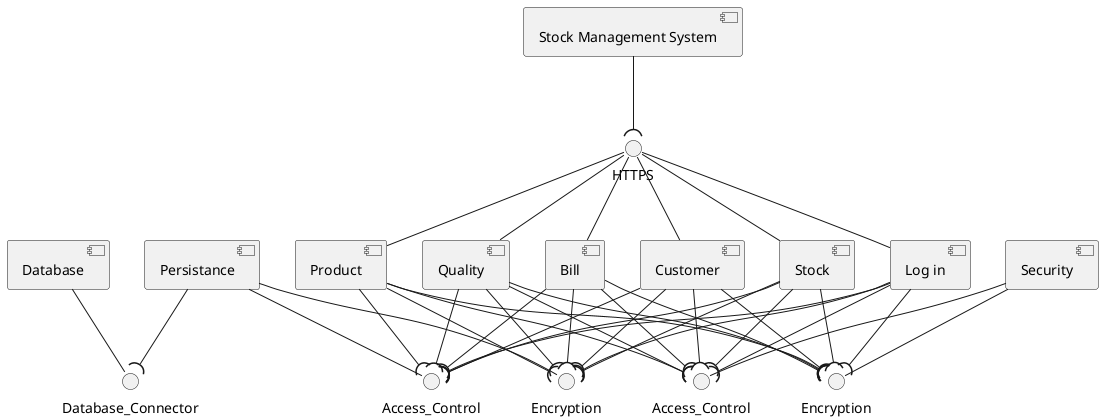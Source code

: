 @startuml

[Database] as Database
[Persistance] as Persistance
[Security] as Security
[Product] as Product
[Quality] as Quality
[Bill] as Bill
[Customer] as Customer
[Stock] as Stock
[Log in] as Li
[Stock Management System] as SMS

interface Encryption as En1
interface Access_Control as AC1
interface Encryption as En2
interface Access_Control as AC2
interface Database_Connector as DC

SMS --( HTTPS

HTTPS -- Stock
HTTPS -- Product
HTTPS -- Quality
HTTPS -- Bill
HTTPS -- Customer
HTTPS -- Li

Stock --( En1
Stock --( En2
Product --( En1
Product --( En2
Quality --( En1
Quality --( En2
Bill --( En1
Bill --( En2
Customer --( En1
Customer --( En2
Li --( En1
Li --( En2

Stock --( AC1
Stock --( AC2
Product --( AC1
Product --( AC2
Quality --( AC1
Quality --( AC2
Bill --( AC1
Bill --( AC2
Customer --( AC1
Customer --( AC2
Li --( AC1
Li --( AC2

Security -- En1
Security -- AC1
Persistance -- En2
Persistance -- AC2

Database -- DC
Persistance --( DC

@enduml